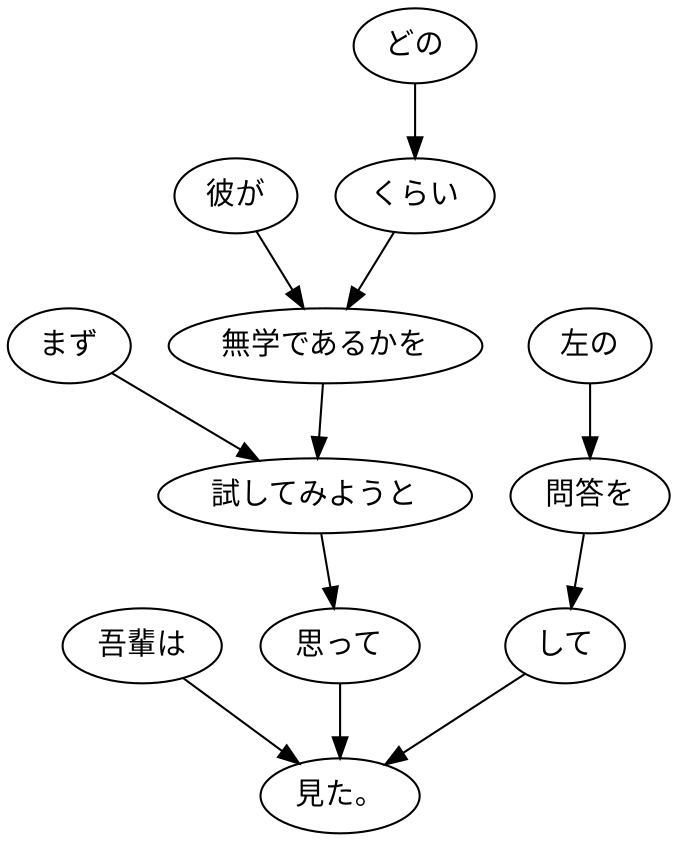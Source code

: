 digraph graph217 {
	node0 [label="吾輩は"];
	node1 [label="まず"];
	node2 [label="彼が"];
	node3 [label="どの"];
	node4 [label="くらい"];
	node5 [label="無学であるかを"];
	node6 [label="試してみようと"];
	node7 [label="思って"];
	node8 [label="左の"];
	node9 [label="問答を"];
	node10 [label="して"];
	node11 [label="見た。"];
	node0 -> node11;
	node1 -> node6;
	node2 -> node5;
	node3 -> node4;
	node4 -> node5;
	node5 -> node6;
	node6 -> node7;
	node7 -> node11;
	node8 -> node9;
	node9 -> node10;
	node10 -> node11;
}
